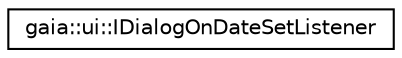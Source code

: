 digraph G
{
  edge [fontname="Helvetica",fontsize="10",labelfontname="Helvetica",labelfontsize="10"];
  node [fontname="Helvetica",fontsize="10",shape=record];
  rankdir=LR;
  Node1 [label="gaia::ui::IDialogOnDateSetListener",height=0.2,width=0.4,color="black", fillcolor="white", style="filled",URL="$df/d02/classgaia_1_1ui_1_1_i_dialog_on_date_set_listener.html",tooltip="The callback interface used to indicate the user is done filling in the date (they clicked on the &#39;Se..."];
}
